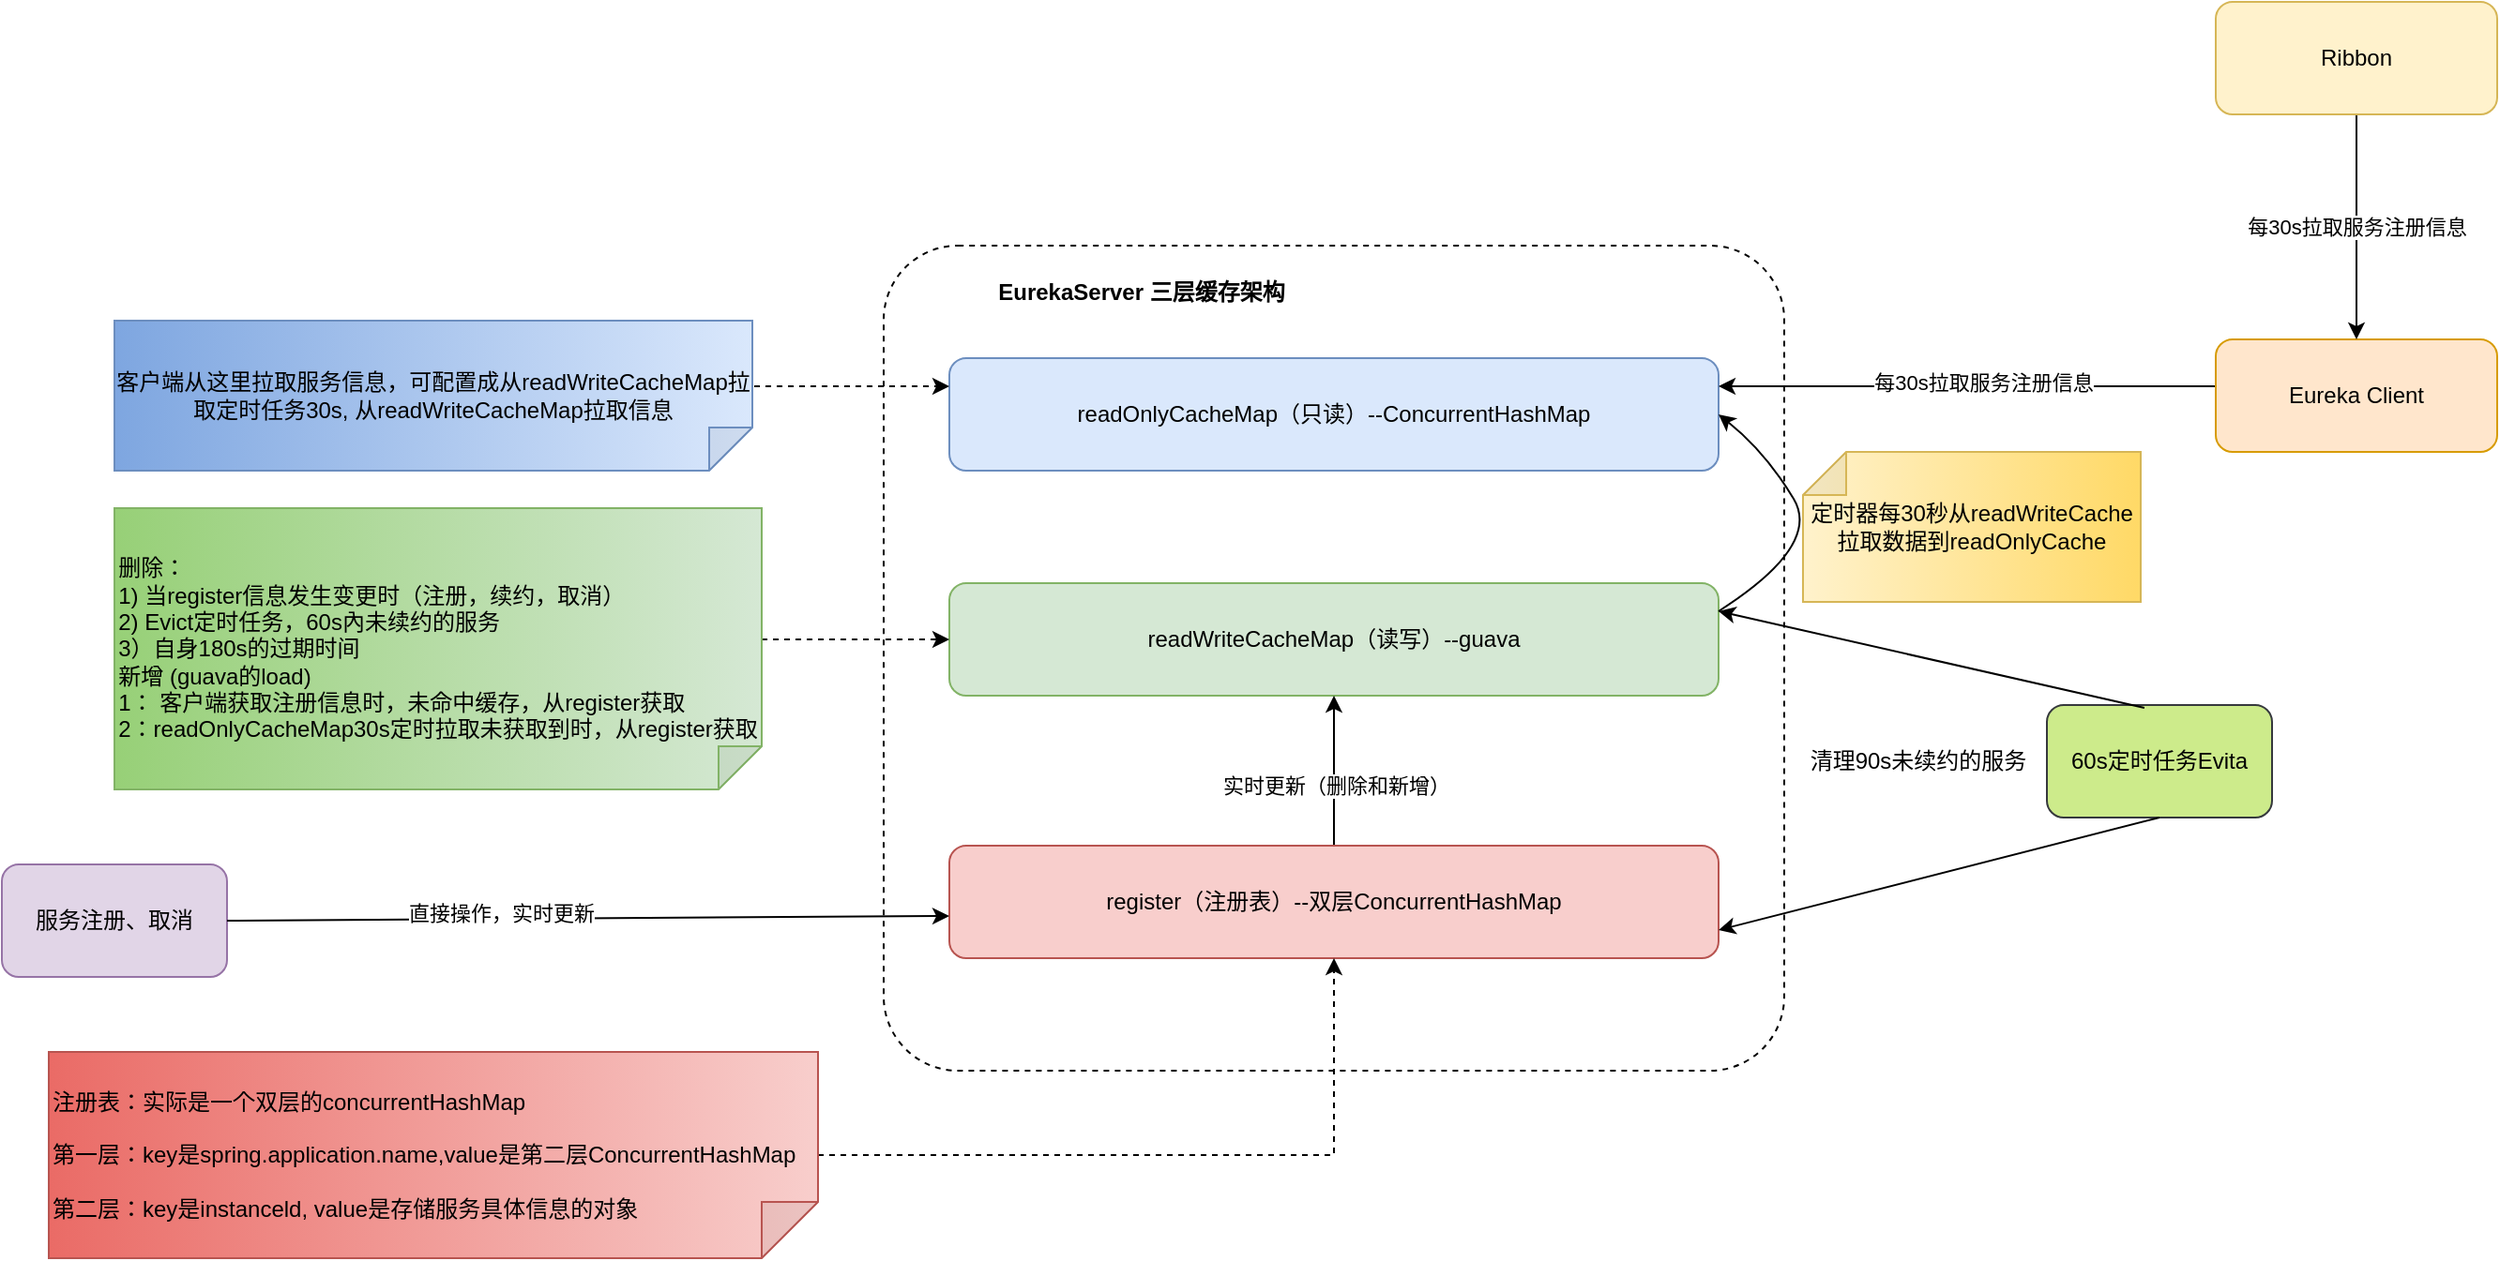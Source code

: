 <mxfile version="21.2.7" type="github">
  <diagram name="第 1 页" id="cQVM90BzrQ99IuH6onG_">
    <mxGraphModel dx="2158" dy="1240" grid="1" gridSize="10" guides="1" tooltips="1" connect="1" arrows="1" fold="1" page="0" pageScale="1" pageWidth="827" pageHeight="1169" math="0" shadow="0">
      <root>
        <mxCell id="0" />
        <mxCell id="1" parent="0" />
        <mxCell id="22_knRrEDlqWyi6Pxok1-1" value="服务注册、取消" style="rounded=1;whiteSpace=wrap;html=1;fillColor=#e1d5e7;strokeColor=#9673a6;" vertex="1" parent="1">
          <mxGeometry x="-180" y="400" width="120" height="60" as="geometry" />
        </mxCell>
        <mxCell id="22_knRrEDlqWyi6Pxok1-2" value="" style="rounded=1;whiteSpace=wrap;html=1;arcSize=9;dashed=1;" vertex="1" parent="1">
          <mxGeometry x="290" y="70" width="480" height="440" as="geometry" />
        </mxCell>
        <mxCell id="22_knRrEDlqWyi6Pxok1-3" value="readOnlyCacheMap（只读）--ConcurrentHashMap" style="rounded=1;whiteSpace=wrap;html=1;fillColor=#dae8fc;strokeColor=#6c8ebf;" vertex="1" parent="1">
          <mxGeometry x="325" y="130" width="410" height="60" as="geometry" />
        </mxCell>
        <mxCell id="22_knRrEDlqWyi6Pxok1-4" value="readWriteCacheMap（读写）--guava" style="rounded=1;whiteSpace=wrap;html=1;fillColor=#d5e8d4;strokeColor=#82b366;" vertex="1" parent="1">
          <mxGeometry x="325" y="250" width="410" height="60" as="geometry" />
        </mxCell>
        <mxCell id="22_knRrEDlqWyi6Pxok1-47" style="edgeStyle=orthogonalEdgeStyle;rounded=0;orthogonalLoop=1;jettySize=auto;html=1;" edge="1" parent="1" source="22_knRrEDlqWyi6Pxok1-5" target="22_knRrEDlqWyi6Pxok1-4">
          <mxGeometry relative="1" as="geometry" />
        </mxCell>
        <mxCell id="22_knRrEDlqWyi6Pxok1-48" value="实时更新（删除和新增）" style="edgeLabel;html=1;align=center;verticalAlign=middle;resizable=0;points=[];" vertex="1" connectable="0" parent="22_knRrEDlqWyi6Pxok1-47">
          <mxGeometry x="-0.2" y="-1" relative="1" as="geometry">
            <mxPoint as="offset" />
          </mxGeometry>
        </mxCell>
        <mxCell id="22_knRrEDlqWyi6Pxok1-5" value="register（注册表）--双层ConcurrentHashMap" style="rounded=1;whiteSpace=wrap;html=1;fillColor=#f8cecc;strokeColor=#b85450;" vertex="1" parent="1">
          <mxGeometry x="325" y="390" width="410" height="60" as="geometry" />
        </mxCell>
        <mxCell id="22_knRrEDlqWyi6Pxok1-6" value="&lt;b&gt;EurekaServer 三层缓存架构&lt;/b&gt;" style="text;html=1;strokeColor=none;fillColor=none;align=center;verticalAlign=middle;whiteSpace=wrap;rounded=0;" vertex="1" parent="1">
          <mxGeometry x="310" y="80" width="235" height="30" as="geometry" />
        </mxCell>
        <mxCell id="22_knRrEDlqWyi6Pxok1-8" style="edgeStyle=orthogonalEdgeStyle;rounded=0;orthogonalLoop=1;jettySize=auto;html=1;exitX=0.5;exitY=1;exitDx=0;exitDy=0;" edge="1" parent="1" source="22_knRrEDlqWyi6Pxok1-2" target="22_knRrEDlqWyi6Pxok1-2">
          <mxGeometry relative="1" as="geometry" />
        </mxCell>
        <mxCell id="22_knRrEDlqWyi6Pxok1-10" value="" style="endArrow=classic;html=1;rounded=0;exitX=1;exitY=0.5;exitDx=0;exitDy=0;entryX=0;entryY=0.625;entryDx=0;entryDy=0;entryPerimeter=0;" edge="1" parent="1" source="22_knRrEDlqWyi6Pxok1-1" target="22_knRrEDlqWyi6Pxok1-5">
          <mxGeometry width="50" height="50" relative="1" as="geometry">
            <mxPoint x="250" y="430" as="sourcePoint" />
            <mxPoint x="300" y="380" as="targetPoint" />
          </mxGeometry>
        </mxCell>
        <mxCell id="22_knRrEDlqWyi6Pxok1-11" value="直接操作，实时更新" style="edgeLabel;html=1;align=center;verticalAlign=middle;resizable=0;points=[];" vertex="1" connectable="0" parent="22_knRrEDlqWyi6Pxok1-10">
          <mxGeometry x="-0.241" y="3" relative="1" as="geometry">
            <mxPoint as="offset" />
          </mxGeometry>
        </mxCell>
        <mxCell id="22_knRrEDlqWyi6Pxok1-13" style="edgeStyle=orthogonalEdgeStyle;rounded=0;orthogonalLoop=1;jettySize=auto;html=1;entryX=1;entryY=0.25;entryDx=0;entryDy=0;" edge="1" parent="1" source="22_knRrEDlqWyi6Pxok1-12" target="22_knRrEDlqWyi6Pxok1-3">
          <mxGeometry relative="1" as="geometry">
            <Array as="points">
              <mxPoint x="950" y="145" />
              <mxPoint x="950" y="145" />
            </Array>
          </mxGeometry>
        </mxCell>
        <mxCell id="22_knRrEDlqWyi6Pxok1-14" value="每30s拉取服务注册信息" style="edgeLabel;html=1;align=center;verticalAlign=middle;resizable=0;points=[];" vertex="1" connectable="0" parent="22_knRrEDlqWyi6Pxok1-13">
          <mxGeometry x="-0.064" y="-2" relative="1" as="geometry">
            <mxPoint as="offset" />
          </mxGeometry>
        </mxCell>
        <mxCell id="22_knRrEDlqWyi6Pxok1-12" value="Eureka Client" style="rounded=1;whiteSpace=wrap;html=1;fillColor=#ffe6cc;strokeColor=#d79b00;" vertex="1" parent="1">
          <mxGeometry x="1000" y="120" width="150" height="60" as="geometry" />
        </mxCell>
        <mxCell id="22_knRrEDlqWyi6Pxok1-16" value="每30s拉取服务注册信息" style="edgeStyle=orthogonalEdgeStyle;rounded=0;orthogonalLoop=1;jettySize=auto;html=1;" edge="1" parent="1" source="22_knRrEDlqWyi6Pxok1-15" target="22_knRrEDlqWyi6Pxok1-12">
          <mxGeometry relative="1" as="geometry" />
        </mxCell>
        <mxCell id="22_knRrEDlqWyi6Pxok1-15" value="Ribbon&lt;br&gt;" style="rounded=1;whiteSpace=wrap;html=1;fillColor=#fff2cc;strokeColor=#d6b656;" vertex="1" parent="1">
          <mxGeometry x="1000" y="-60" width="150" height="60" as="geometry" />
        </mxCell>
        <mxCell id="22_knRrEDlqWyi6Pxok1-28" value="定时器每30秒从readWriteCache拉取数据到readOnlyCache" style="shape=note;whiteSpace=wrap;html=1;backgroundOutline=1;darkOpacity=0.05;size=23;direction=north;fillColor=#fff2cc;gradientColor=#ffd966;strokeColor=#d6b656;" vertex="1" parent="1">
          <mxGeometry x="780" y="180" width="180" height="80" as="geometry" />
        </mxCell>
        <mxCell id="22_knRrEDlqWyi6Pxok1-34" value="60s定时任务Evita" style="rounded=1;whiteSpace=wrap;html=1;fillColor=#cdeb8b;strokeColor=#36393d;" vertex="1" parent="1">
          <mxGeometry x="910" y="315" width="120" height="60" as="geometry" />
        </mxCell>
        <mxCell id="22_knRrEDlqWyi6Pxok1-36" value="" style="endArrow=classic;html=1;rounded=0;entryX=1;entryY=0.25;entryDx=0;entryDy=0;exitX=0.433;exitY=0.025;exitDx=0;exitDy=0;exitPerimeter=0;" edge="1" parent="1" source="22_knRrEDlqWyi6Pxok1-34" target="22_knRrEDlqWyi6Pxok1-4">
          <mxGeometry width="50" height="50" relative="1" as="geometry">
            <mxPoint x="880" y="280" as="sourcePoint" />
            <mxPoint x="930" y="230" as="targetPoint" />
          </mxGeometry>
        </mxCell>
        <mxCell id="22_knRrEDlqWyi6Pxok1-37" value="" style="endArrow=classic;html=1;rounded=0;entryX=1;entryY=0.75;entryDx=0;entryDy=0;exitX=0.5;exitY=1;exitDx=0;exitDy=0;" edge="1" parent="1" source="22_knRrEDlqWyi6Pxok1-34" target="22_knRrEDlqWyi6Pxok1-5">
          <mxGeometry width="50" height="50" relative="1" as="geometry">
            <mxPoint x="990" y="390" as="sourcePoint" />
            <mxPoint x="1040" y="340" as="targetPoint" />
          </mxGeometry>
        </mxCell>
        <mxCell id="22_knRrEDlqWyi6Pxok1-38" value="清理90s未续约的服务" style="text;html=1;strokeColor=none;fillColor=none;align=center;verticalAlign=middle;whiteSpace=wrap;rounded=0;" vertex="1" parent="1">
          <mxGeometry x="780" y="330" width="123" height="30" as="geometry" />
        </mxCell>
        <mxCell id="22_knRrEDlqWyi6Pxok1-44" style="edgeStyle=orthogonalEdgeStyle;rounded=0;orthogonalLoop=1;jettySize=auto;html=1;entryX=0;entryY=0.25;entryDx=0;entryDy=0;dashed=1;" edge="1" parent="1" target="22_knRrEDlqWyi6Pxok1-3">
          <mxGeometry relative="1" as="geometry">
            <mxPoint x="220" y="150" as="sourcePoint" />
            <Array as="points">
              <mxPoint x="220" y="145" />
            </Array>
          </mxGeometry>
        </mxCell>
        <mxCell id="22_knRrEDlqWyi6Pxok1-39" value="客户端从这里拉取服务信息，可配置成从readWriteCacheMap拉取定时任务30s, 从readWriteCacheMap拉取信息" style="shape=note;whiteSpace=wrap;html=1;backgroundOutline=1;darkOpacity=0.05;size=23;direction=south;fillColor=#dae8fc;gradientColor=#7ea6e0;strokeColor=#6c8ebf;" vertex="1" parent="1">
          <mxGeometry x="-120" y="110" width="340" height="80" as="geometry" />
        </mxCell>
        <mxCell id="22_knRrEDlqWyi6Pxok1-41" value="" style="curved=1;endArrow=classic;html=1;rounded=0;exitX=1;exitY=0.25;exitDx=0;exitDy=0;entryX=1;entryY=0.5;entryDx=0;entryDy=0;" edge="1" parent="1" source="22_knRrEDlqWyi6Pxok1-4" target="22_knRrEDlqWyi6Pxok1-3">
          <mxGeometry width="50" height="50" relative="1" as="geometry">
            <mxPoint x="760" y="230" as="sourcePoint" />
            <mxPoint x="740" y="160" as="targetPoint" />
            <Array as="points">
              <mxPoint x="790" y="230" />
              <mxPoint x="760" y="180" />
            </Array>
          </mxGeometry>
        </mxCell>
        <mxCell id="22_knRrEDlqWyi6Pxok1-46" style="edgeStyle=orthogonalEdgeStyle;rounded=0;orthogonalLoop=1;jettySize=auto;html=1;entryX=0;entryY=0.5;entryDx=0;entryDy=0;dashed=1;" edge="1" parent="1" source="22_knRrEDlqWyi6Pxok1-45" target="22_knRrEDlqWyi6Pxok1-4">
          <mxGeometry relative="1" as="geometry">
            <Array as="points">
              <mxPoint x="260" y="280" />
              <mxPoint x="260" y="280" />
            </Array>
          </mxGeometry>
        </mxCell>
        <mxCell id="22_knRrEDlqWyi6Pxok1-45" value="&lt;div style=&quot;text-align: left;&quot;&gt;&lt;span style=&quot;background-color: initial;&quot;&gt;删除：&lt;/span&gt;&lt;/div&gt;&lt;div style=&quot;text-align: left;&quot;&gt;&lt;span style=&quot;background-color: initial;&quot;&gt;1) 当register信息发生变更时（注册，续约，取消）&lt;/span&gt;&lt;/div&gt;&lt;div style=&quot;text-align: left;&quot;&gt;&lt;span style=&quot;background-color: initial;&quot;&gt;2) Evict定时任务，60s內未续约的服务&lt;/span&gt;&lt;/div&gt;&lt;div style=&quot;text-align: left;&quot;&gt;&lt;span style=&quot;background-color: initial;&quot;&gt;3）自身180s的过期时间&lt;/span&gt;&lt;/div&gt;&lt;div style=&quot;text-align: left;&quot;&gt;&lt;span style=&quot;background-color: initial;&quot;&gt;新增 (guava的load)&lt;/span&gt;&lt;/div&gt;&lt;div style=&quot;text-align: left;&quot;&gt;&lt;span style=&quot;background-color: initial;&quot;&gt;1： 客户端获取注册信息时，未命中缓存，从register获取&lt;/span&gt;&lt;/div&gt;&lt;div style=&quot;text-align: left;&quot;&gt;&lt;span style=&quot;background-color: initial;&quot;&gt;2：readOnlyCacheMap30s定时拉取未获取到时，从register获取&lt;/span&gt;&lt;/div&gt;" style="shape=note;whiteSpace=wrap;html=1;backgroundOutline=1;darkOpacity=0.05;size=23;direction=south;fillColor=#d5e8d4;strokeColor=#82b366;gradientColor=#97d077;" vertex="1" parent="1">
          <mxGeometry x="-120" y="210" width="345" height="150" as="geometry" />
        </mxCell>
        <mxCell id="22_knRrEDlqWyi6Pxok1-50" style="edgeStyle=orthogonalEdgeStyle;rounded=0;orthogonalLoop=1;jettySize=auto;html=1;entryX=0.5;entryY=1;entryDx=0;entryDy=0;dashed=1;" edge="1" parent="1" source="22_knRrEDlqWyi6Pxok1-49" target="22_knRrEDlqWyi6Pxok1-5">
          <mxGeometry relative="1" as="geometry" />
        </mxCell>
        <mxCell id="22_knRrEDlqWyi6Pxok1-49" value="注册表：实际是一个双层的concurrentHashMap&lt;br&gt;&lt;br&gt;第一层：key是spring.application.name,value是第二层ConcurrentHashMap&lt;br&gt;&lt;br&gt;第二层：key是instanceld, value是存储服务具体信息的对象&lt;br&gt;" style="shape=note;whiteSpace=wrap;html=1;backgroundOutline=1;darkOpacity=0.05;direction=south;align=left;fillColor=#f8cecc;gradientColor=#ea6b66;strokeColor=#b85450;" vertex="1" parent="1">
          <mxGeometry x="-155" y="500" width="410" height="110" as="geometry" />
        </mxCell>
      </root>
    </mxGraphModel>
  </diagram>
</mxfile>
